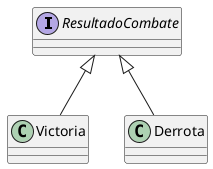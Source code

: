 @startuml
skinparam classAttributeIconSize 0

interface ResultadoCombate{}

class Victoria{}
class Derrota{
}

ResultadoCombate <|--Victoria
ResultadoCombate <|-- Derrota
@enduml